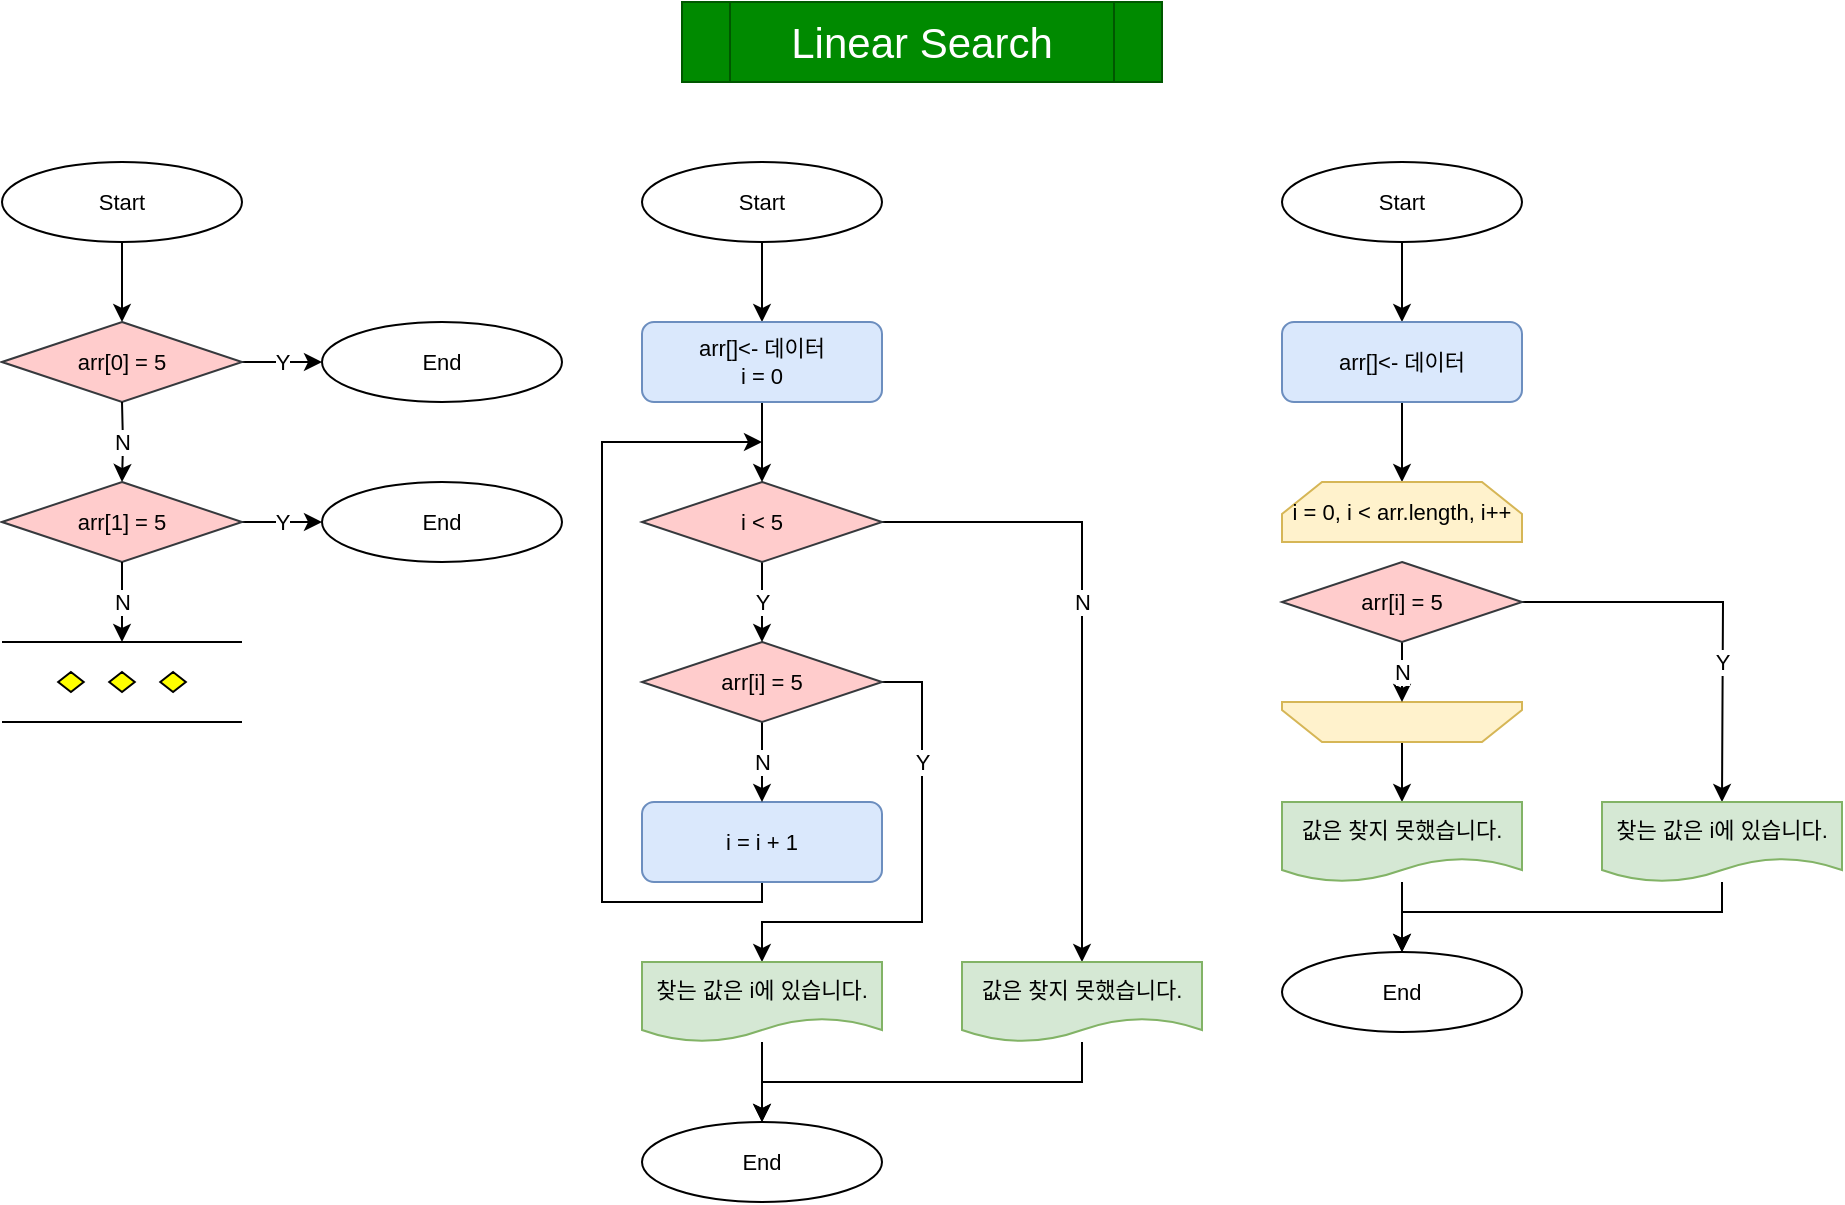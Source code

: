 <mxfile version="19.0.3" type="device"><diagram id="IGJl21nKXD4rtvm4qhDc" name="Page-1"><mxGraphModel dx="1185" dy="714" grid="1" gridSize="10" guides="1" tooltips="1" connect="1" arrows="1" fold="1" page="1" pageScale="1" pageWidth="850" pageHeight="1100" math="0" shadow="0"><root><mxCell id="0"/><mxCell id="1" parent="0"/><mxCell id="r8jNbfv3bSycEVeTKsOV-1" value="Linear Search" style="shape=process;whiteSpace=wrap;html=1;backgroundOutline=1;fillColor=#008a00;strokeColor=#005700;fontColor=#ffffff;fontSize=21;" parent="1" vertex="1"><mxGeometry x="380" y="40" width="240" height="40" as="geometry"/></mxCell><mxCell id="r8jNbfv3bSycEVeTKsOV-7" style="edgeStyle=orthogonalEdgeStyle;rounded=0;orthogonalLoop=1;jettySize=auto;html=1;entryX=0.5;entryY=0;entryDx=0;entryDy=0;fontSize=11;" parent="1" source="r8jNbfv3bSycEVeTKsOV-2" target="r8jNbfv3bSycEVeTKsOV-5" edge="1"><mxGeometry relative="1" as="geometry"/></mxCell><mxCell id="r8jNbfv3bSycEVeTKsOV-2" value="Start" style="ellipse;whiteSpace=wrap;html=1;fontSize=11;" parent="1" vertex="1"><mxGeometry x="40" y="120" width="120" height="40" as="geometry"/></mxCell><mxCell id="r8jNbfv3bSycEVeTKsOV-4" value="End" style="ellipse;whiteSpace=wrap;html=1;fontSize=11;" parent="1" vertex="1"><mxGeometry x="200" y="200" width="120" height="40" as="geometry"/></mxCell><mxCell id="r8jNbfv3bSycEVeTKsOV-6" value="Y" style="edgeStyle=orthogonalEdgeStyle;rounded=0;orthogonalLoop=1;jettySize=auto;html=1;entryX=0;entryY=0.5;entryDx=0;entryDy=0;fontSize=11;" parent="1" source="r8jNbfv3bSycEVeTKsOV-5" target="r8jNbfv3bSycEVeTKsOV-4" edge="1"><mxGeometry relative="1" as="geometry"/></mxCell><mxCell id="r8jNbfv3bSycEVeTKsOV-5" value="arr[0] = 5" style="rhombus;whiteSpace=wrap;html=1;fontSize=11;fillColor=#ffcccc;strokeColor=#36393d;" parent="1" vertex="1"><mxGeometry x="40" y="200" width="120" height="40" as="geometry"/></mxCell><mxCell id="r8jNbfv3bSycEVeTKsOV-8" value="N" style="edgeStyle=orthogonalEdgeStyle;rounded=0;orthogonalLoop=1;jettySize=auto;html=1;entryX=0.5;entryY=0;entryDx=0;entryDy=0;fontSize=11;" parent="1" target="r8jNbfv3bSycEVeTKsOV-11" edge="1"><mxGeometry relative="1" as="geometry"><mxPoint x="100" y="240" as="sourcePoint"/></mxGeometry></mxCell><mxCell id="r8jNbfv3bSycEVeTKsOV-9" value="End" style="ellipse;whiteSpace=wrap;html=1;fontSize=11;" parent="1" vertex="1"><mxGeometry x="200" y="280" width="120" height="40" as="geometry"/></mxCell><mxCell id="r8jNbfv3bSycEVeTKsOV-10" value="Y" style="edgeStyle=orthogonalEdgeStyle;rounded=0;orthogonalLoop=1;jettySize=auto;html=1;entryX=0;entryY=0.5;entryDx=0;entryDy=0;fontSize=11;" parent="1" source="r8jNbfv3bSycEVeTKsOV-11" target="r8jNbfv3bSycEVeTKsOV-9" edge="1"><mxGeometry relative="1" as="geometry"/></mxCell><mxCell id="r8jNbfv3bSycEVeTKsOV-11" value="arr[1] = 5" style="rhombus;whiteSpace=wrap;html=1;fontSize=11;fillColor=#ffcccc;strokeColor=#36393d;" parent="1" vertex="1"><mxGeometry x="40" y="280" width="120" height="40" as="geometry"/></mxCell><mxCell id="r8jNbfv3bSycEVeTKsOV-16" value="" style="verticalLabelPosition=bottom;verticalAlign=top;html=1;shape=mxgraph.flowchart.parallel_mode;pointerEvents=1;fontSize=11;" parent="1" vertex="1"><mxGeometry x="40" y="360" width="120" height="40" as="geometry"/></mxCell><mxCell id="r8jNbfv3bSycEVeTKsOV-17" value="N" style="edgeStyle=orthogonalEdgeStyle;rounded=0;orthogonalLoop=1;jettySize=auto;html=1;entryX=0.5;entryY=0;entryDx=0;entryDy=0;fontSize=11;exitX=0.5;exitY=1;exitDx=0;exitDy=0;entryPerimeter=0;" parent="1" source="r8jNbfv3bSycEVeTKsOV-11" target="r8jNbfv3bSycEVeTKsOV-16" edge="1"><mxGeometry relative="1" as="geometry"><mxPoint x="110" y="250" as="sourcePoint"/><mxPoint x="110" y="290.0" as="targetPoint"/></mxGeometry></mxCell><mxCell id="r8jNbfv3bSycEVeTKsOV-37" style="edgeStyle=orthogonalEdgeStyle;rounded=0;orthogonalLoop=1;jettySize=auto;html=1;entryX=0.5;entryY=0;entryDx=0;entryDy=0;fontSize=11;" parent="1" source="r8jNbfv3bSycEVeTKsOV-18" edge="1"><mxGeometry relative="1" as="geometry"><mxPoint x="420" y="200" as="targetPoint"/></mxGeometry></mxCell><mxCell id="r8jNbfv3bSycEVeTKsOV-18" value="Start" style="ellipse;whiteSpace=wrap;html=1;fontSize=11;" parent="1" vertex="1"><mxGeometry x="360" y="120" width="120" height="40" as="geometry"/></mxCell><mxCell id="r8jNbfv3bSycEVeTKsOV-36" style="edgeStyle=orthogonalEdgeStyle;rounded=0;orthogonalLoop=1;jettySize=auto;html=1;fontSize=11;" parent="1" source="r8jNbfv3bSycEVeTKsOV-24" edge="1"><mxGeometry relative="1" as="geometry"><mxPoint x="420" y="260" as="targetPoint"/><Array as="points"><mxPoint x="420" y="490"/><mxPoint x="340" y="490"/><mxPoint x="340" y="260"/></Array></mxGeometry></mxCell><mxCell id="r8jNbfv3bSycEVeTKsOV-24" value="i = i + 1" style="rounded=1;whiteSpace=wrap;html=1;fontSize=11;fillColor=#dae8fc;strokeColor=#6c8ebf;" parent="1" vertex="1"><mxGeometry x="360" y="440" width="120" height="40" as="geometry"/></mxCell><mxCell id="r8jNbfv3bSycEVeTKsOV-35" value="N" style="edgeStyle=orthogonalEdgeStyle;rounded=0;orthogonalLoop=1;jettySize=auto;html=1;entryX=0.5;entryY=0;entryDx=0;entryDy=0;fontSize=11;" parent="1" source="r8jNbfv3bSycEVeTKsOV-33" target="r8jNbfv3bSycEVeTKsOV-24" edge="1"><mxGeometry relative="1" as="geometry"/></mxCell><mxCell id="r8jNbfv3bSycEVeTKsOV-51" value="Y" style="edgeStyle=orthogonalEdgeStyle;rounded=0;orthogonalLoop=1;jettySize=auto;html=1;fontSize=11;entryX=0.5;entryY=0;entryDx=0;entryDy=0;" parent="1" source="r8jNbfv3bSycEVeTKsOV-33" target="r8jNbfv3bSycEVeTKsOV-49" edge="1"><mxGeometry x="-0.499" relative="1" as="geometry"><mxPoint x="500" y="510" as="targetPoint"/><Array as="points"><mxPoint x="500" y="380"/><mxPoint x="500" y="500"/><mxPoint x="420" y="500"/></Array><mxPoint as="offset"/></mxGeometry></mxCell><mxCell id="r8jNbfv3bSycEVeTKsOV-33" value="arr[i] = 5" style="rhombus;whiteSpace=wrap;html=1;fontSize=11;fillColor=#ffcccc;strokeColor=#36393d;" parent="1" vertex="1"><mxGeometry x="360" y="360" width="120" height="40" as="geometry"/></mxCell><mxCell id="r8jNbfv3bSycEVeTKsOV-44" value="Y" style="edgeStyle=orthogonalEdgeStyle;rounded=0;orthogonalLoop=1;jettySize=auto;html=1;exitX=0.5;exitY=1;exitDx=0;exitDy=0;entryX=0.5;entryY=0;entryDx=0;entryDy=0;fontSize=11;" parent="1" source="r8jNbfv3bSycEVeTKsOV-40" target="r8jNbfv3bSycEVeTKsOV-33" edge="1"><mxGeometry relative="1" as="geometry"/></mxCell><mxCell id="r8jNbfv3bSycEVeTKsOV-50" value="N" style="edgeStyle=orthogonalEdgeStyle;rounded=0;orthogonalLoop=1;jettySize=auto;html=1;fontSize=11;entryX=0.5;entryY=0;entryDx=0;entryDy=0;" parent="1" source="r8jNbfv3bSycEVeTKsOV-40" target="r8jNbfv3bSycEVeTKsOV-48" edge="1"><mxGeometry x="-0.125" relative="1" as="geometry"><mxPoint x="520" y="530" as="targetPoint"/><Array as="points"><mxPoint x="580" y="300"/></Array><mxPoint as="offset"/></mxGeometry></mxCell><mxCell id="r8jNbfv3bSycEVeTKsOV-40" value="i &amp;lt; 5" style="rhombus;whiteSpace=wrap;html=1;fontSize=11;fillColor=#ffcccc;strokeColor=#36393d;" parent="1" vertex="1"><mxGeometry x="360" y="280" width="120" height="40" as="geometry"/></mxCell><mxCell id="r8jNbfv3bSycEVeTKsOV-43" style="edgeStyle=orthogonalEdgeStyle;rounded=0;orthogonalLoop=1;jettySize=auto;html=1;exitX=0.5;exitY=1;exitDx=0;exitDy=0;entryX=0.5;entryY=0;entryDx=0;entryDy=0;fontSize=11;" parent="1" source="r8jNbfv3bSycEVeTKsOV-41" target="r8jNbfv3bSycEVeTKsOV-40" edge="1"><mxGeometry relative="1" as="geometry"/></mxCell><mxCell id="r8jNbfv3bSycEVeTKsOV-41" value="arr[]&amp;lt;- 데이터&lt;br&gt;i = 0" style="rounded=1;whiteSpace=wrap;html=1;fontSize=11;fillColor=#dae8fc;strokeColor=#6c8ebf;" parent="1" vertex="1"><mxGeometry x="360" y="200" width="120" height="40" as="geometry"/></mxCell><mxCell id="r8jNbfv3bSycEVeTKsOV-53" style="edgeStyle=orthogonalEdgeStyle;rounded=0;orthogonalLoop=1;jettySize=auto;html=1;fontSize=11;entryX=0.5;entryY=0;entryDx=0;entryDy=0;" parent="1" source="r8jNbfv3bSycEVeTKsOV-48" edge="1"><mxGeometry relative="1" as="geometry"><mxPoint x="420" y="600" as="targetPoint"/><Array as="points"><mxPoint x="580" y="580"/><mxPoint x="420" y="580"/></Array></mxGeometry></mxCell><mxCell id="r8jNbfv3bSycEVeTKsOV-48" value="값은 찾지 못했습니다." style="shape=document;whiteSpace=wrap;html=1;boundedLbl=1;fontSize=11;fillColor=#d5e8d4;strokeColor=#82b366;" parent="1" vertex="1"><mxGeometry x="520" y="520" width="120" height="40" as="geometry"/></mxCell><mxCell id="r8jNbfv3bSycEVeTKsOV-52" style="edgeStyle=orthogonalEdgeStyle;rounded=0;orthogonalLoop=1;jettySize=auto;html=1;entryX=0.5;entryY=0;entryDx=0;entryDy=0;fontSize=11;" parent="1" source="r8jNbfv3bSycEVeTKsOV-49" edge="1"><mxGeometry relative="1" as="geometry"><mxPoint x="420" y="600" as="targetPoint"/></mxGeometry></mxCell><mxCell id="r8jNbfv3bSycEVeTKsOV-49" value="찾는 값은 i에 있습니다." style="shape=document;whiteSpace=wrap;html=1;boundedLbl=1;fontSize=11;fillColor=#d5e8d4;strokeColor=#82b366;" parent="1" vertex="1"><mxGeometry x="360" y="520" width="120" height="40" as="geometry"/></mxCell><mxCell id="r8jNbfv3bSycEVeTKsOV-54" value="End" style="ellipse;whiteSpace=wrap;html=1;fontSize=11;" parent="1" vertex="1"><mxGeometry x="360" y="600" width="120" height="40" as="geometry"/></mxCell><mxCell id="tBKFwBJUW3R_xSnaXtN7-16" style="edgeStyle=orthogonalEdgeStyle;rounded=0;orthogonalLoop=1;jettySize=auto;html=1;exitX=0.5;exitY=1;exitDx=0;exitDy=0;entryX=0.5;entryY=0;entryDx=0;entryDy=0;fontSize=11;" edge="1" parent="1" source="tBKFwBJUW3R_xSnaXtN7-1" target="tBKFwBJUW3R_xSnaXtN7-2"><mxGeometry relative="1" as="geometry"/></mxCell><mxCell id="tBKFwBJUW3R_xSnaXtN7-1" value="Start" style="ellipse;whiteSpace=wrap;html=1;fontSize=11;" vertex="1" parent="1"><mxGeometry x="680" y="120" width="120" height="40" as="geometry"/></mxCell><mxCell id="tBKFwBJUW3R_xSnaXtN7-17" style="edgeStyle=orthogonalEdgeStyle;rounded=0;orthogonalLoop=1;jettySize=auto;html=1;entryX=0.5;entryY=0;entryDx=0;entryDy=0;fontSize=11;" edge="1" parent="1" source="tBKFwBJUW3R_xSnaXtN7-2" target="tBKFwBJUW3R_xSnaXtN7-3"><mxGeometry relative="1" as="geometry"/></mxCell><mxCell id="tBKFwBJUW3R_xSnaXtN7-2" value="arr[]&amp;lt;- 데이터" style="rounded=1;whiteSpace=wrap;html=1;fontSize=11;fillColor=#dae8fc;strokeColor=#6c8ebf;" vertex="1" parent="1"><mxGeometry x="680" y="200" width="120" height="40" as="geometry"/></mxCell><mxCell id="tBKFwBJUW3R_xSnaXtN7-3" value="&lt;font style=&quot;font-size: 11px;&quot;&gt;i = 0, i &amp;lt; arr.length, i++&lt;/font&gt;" style="shape=loopLimit;whiteSpace=wrap;html=1;fillColor=#fff2cc;strokeColor=#d6b656;" vertex="1" parent="1"><mxGeometry x="680" y="280" width="120" height="30" as="geometry"/></mxCell><mxCell id="tBKFwBJUW3R_xSnaXtN7-19" style="edgeStyle=orthogonalEdgeStyle;rounded=0;orthogonalLoop=1;jettySize=auto;html=1;entryX=0.5;entryY=0;entryDx=0;entryDy=0;fontSize=11;" edge="1" parent="1" source="tBKFwBJUW3R_xSnaXtN7-4"><mxGeometry relative="1" as="geometry"><mxPoint x="740" y="440" as="targetPoint"/></mxGeometry></mxCell><mxCell id="tBKFwBJUW3R_xSnaXtN7-4" value="" style="shape=loopLimit;whiteSpace=wrap;html=1;direction=west;fillColor=#fff2cc;strokeColor=#d6b656;" vertex="1" parent="1"><mxGeometry x="680" y="390" width="120" height="20" as="geometry"/></mxCell><mxCell id="tBKFwBJUW3R_xSnaXtN7-15" value="N" style="edgeStyle=orthogonalEdgeStyle;rounded=0;orthogonalLoop=1;jettySize=auto;html=1;exitX=0.5;exitY=1;exitDx=0;exitDy=0;entryX=0.5;entryY=1;entryDx=0;entryDy=0;fontSize=11;" edge="1" parent="1" source="tBKFwBJUW3R_xSnaXtN7-5" target="tBKFwBJUW3R_xSnaXtN7-4"><mxGeometry relative="1" as="geometry"/></mxCell><mxCell id="tBKFwBJUW3R_xSnaXtN7-18" value="Y" style="edgeStyle=orthogonalEdgeStyle;rounded=0;orthogonalLoop=1;jettySize=auto;html=1;entryX=0.5;entryY=0;entryDx=0;entryDy=0;fontSize=11;" edge="1" parent="1" source="tBKFwBJUW3R_xSnaXtN7-5"><mxGeometry x="0.302" relative="1" as="geometry"><mxPoint x="900" y="440" as="targetPoint"/><mxPoint as="offset"/></mxGeometry></mxCell><mxCell id="tBKFwBJUW3R_xSnaXtN7-5" value="arr[i] = 5" style="rhombus;whiteSpace=wrap;html=1;fontSize=11;fillColor=#ffcccc;strokeColor=#36393d;" vertex="1" parent="1"><mxGeometry x="680" y="320" width="120" height="40" as="geometry"/></mxCell><mxCell id="tBKFwBJUW3R_xSnaXtN7-13" style="edgeStyle=orthogonalEdgeStyle;rounded=0;orthogonalLoop=1;jettySize=auto;html=1;entryX=0.5;entryY=0;entryDx=0;entryDy=0;fontSize=11;" edge="1" parent="1" target="tBKFwBJUW3R_xSnaXtN7-8"><mxGeometry relative="1" as="geometry"><mxPoint x="740" y="480" as="sourcePoint"/></mxGeometry></mxCell><mxCell id="tBKFwBJUW3R_xSnaXtN7-14" style="edgeStyle=orthogonalEdgeStyle;rounded=0;orthogonalLoop=1;jettySize=auto;html=1;fontSize=11;" edge="1" parent="1"><mxGeometry relative="1" as="geometry"><mxPoint x="740" y="515" as="targetPoint"/><mxPoint x="900" y="480" as="sourcePoint"/><Array as="points"><mxPoint x="900" y="495"/><mxPoint x="740" y="495"/></Array></mxGeometry></mxCell><mxCell id="tBKFwBJUW3R_xSnaXtN7-8" value="End" style="ellipse;whiteSpace=wrap;html=1;fontSize=11;" vertex="1" parent="1"><mxGeometry x="680" y="515" width="120" height="40" as="geometry"/></mxCell><mxCell id="tBKFwBJUW3R_xSnaXtN7-20" value="값은 찾지 못했습니다." style="shape=document;whiteSpace=wrap;html=1;boundedLbl=1;fontSize=11;fillColor=#d5e8d4;strokeColor=#82b366;" vertex="1" parent="1"><mxGeometry x="680" y="440" width="120" height="40" as="geometry"/></mxCell><mxCell id="tBKFwBJUW3R_xSnaXtN7-21" value="찾는 값은 i에 있습니다." style="shape=document;whiteSpace=wrap;html=1;boundedLbl=1;fontSize=11;fillColor=#d5e8d4;strokeColor=#82b366;" vertex="1" parent="1"><mxGeometry x="840" y="440" width="120" height="40" as="geometry"/></mxCell></root></mxGraphModel></diagram></mxfile>
